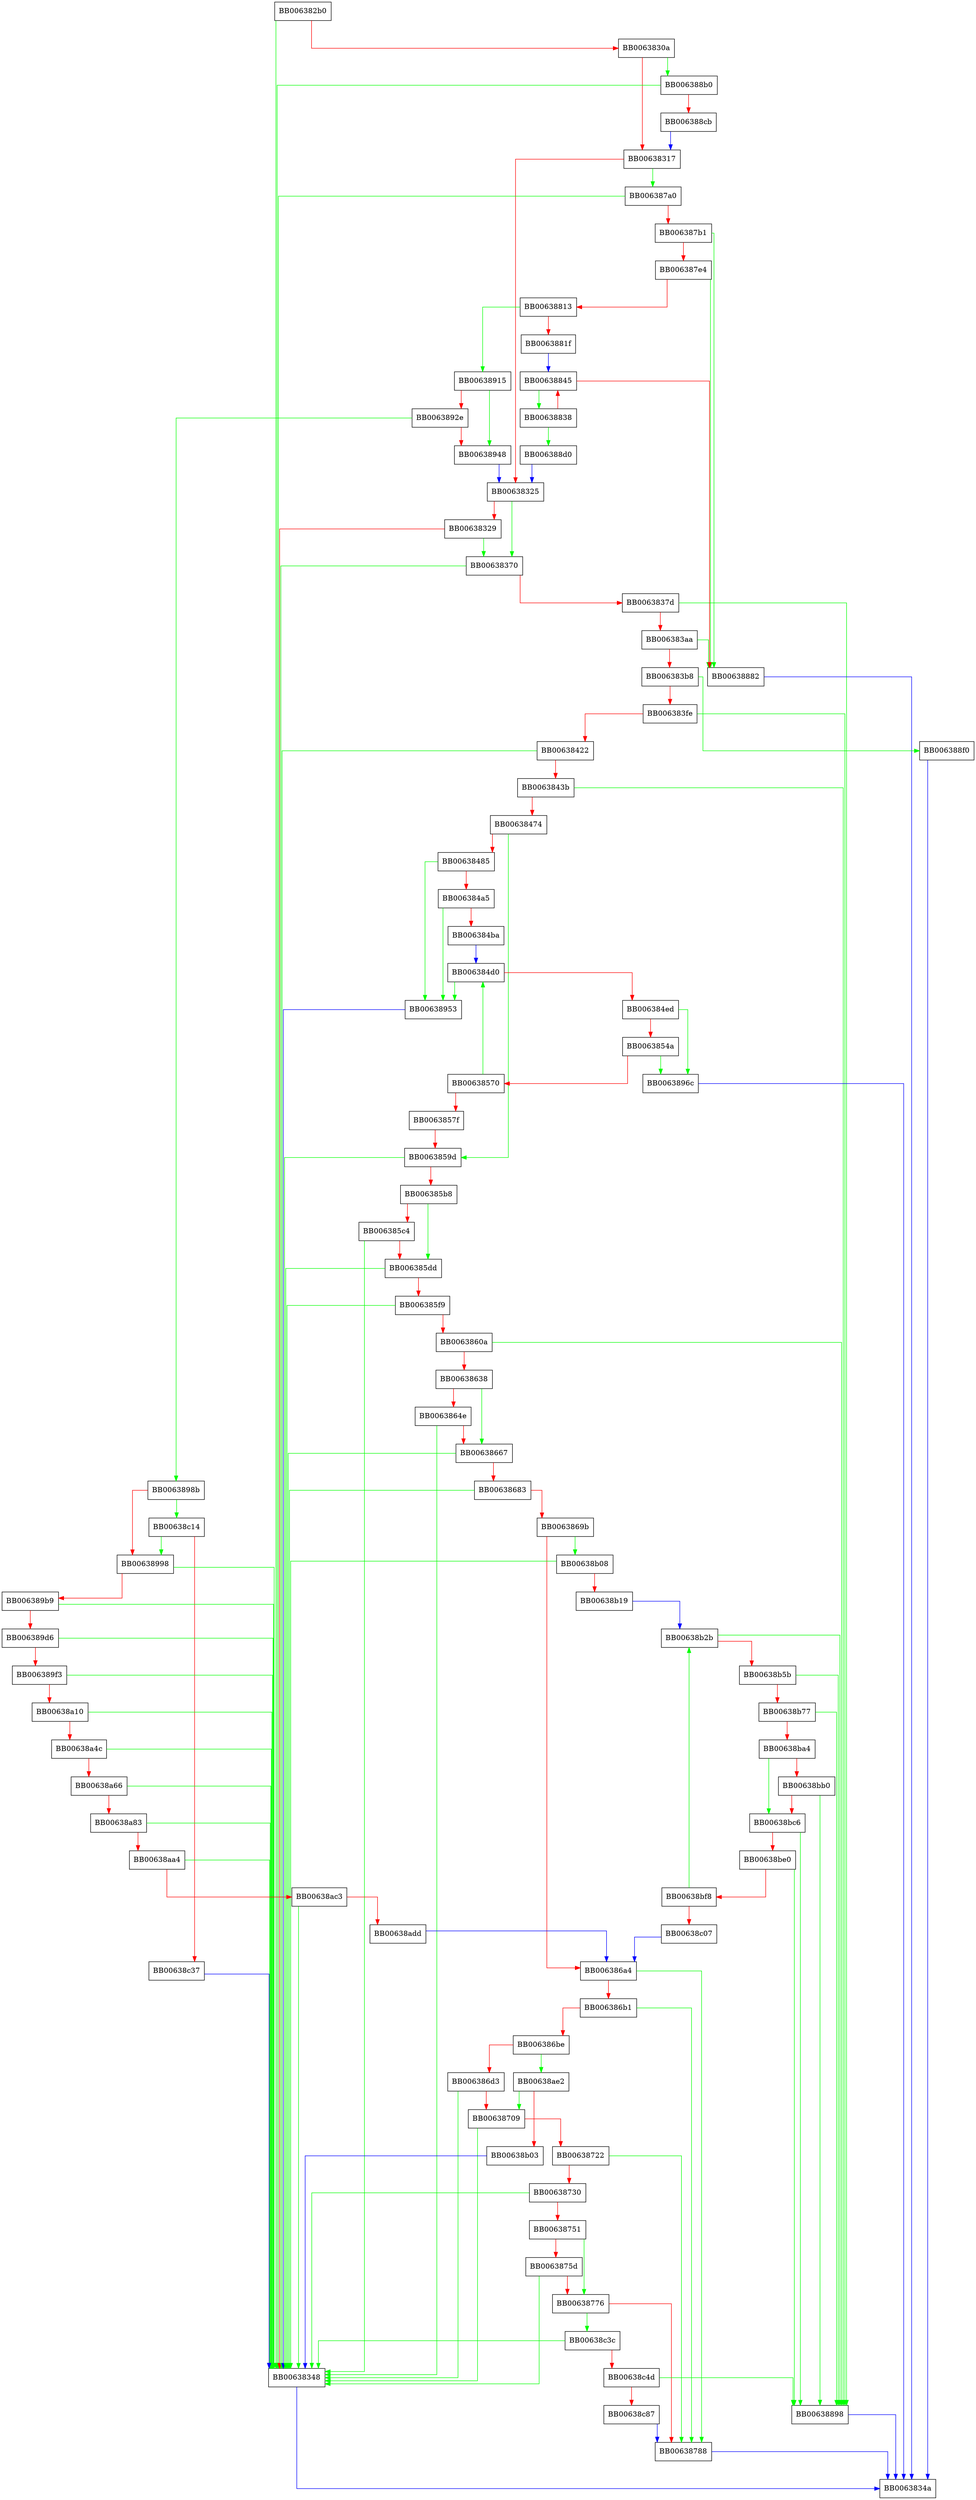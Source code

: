 digraph rsa_ossl_mod_exp {
  node [shape="box"];
  graph [splines=ortho];
  BB006382b0 -> BB00638348 [color="green"];
  BB006382b0 -> BB0063830a [color="red"];
  BB0063830a -> BB006388b0 [color="green"];
  BB0063830a -> BB00638317 [color="red"];
  BB00638317 -> BB006387a0 [color="green"];
  BB00638317 -> BB00638325 [color="red"];
  BB00638325 -> BB00638370 [color="green"];
  BB00638325 -> BB00638329 [color="red"];
  BB00638329 -> BB00638370 [color="green"];
  BB00638329 -> BB00638348 [color="red"];
  BB00638348 -> BB0063834a [color="blue"];
  BB00638370 -> BB00638348 [color="green"];
  BB00638370 -> BB0063837d [color="red"];
  BB0063837d -> BB00638898 [color="green"];
  BB0063837d -> BB006383aa [color="red"];
  BB006383aa -> BB00638882 [color="green"];
  BB006383aa -> BB006383b8 [color="red"];
  BB006383b8 -> BB006388f0 [color="green"];
  BB006383b8 -> BB006383fe [color="red"];
  BB006383fe -> BB00638898 [color="green"];
  BB006383fe -> BB00638422 [color="red"];
  BB00638422 -> BB00638348 [color="green"];
  BB00638422 -> BB0063843b [color="red"];
  BB0063843b -> BB00638898 [color="green"];
  BB0063843b -> BB00638474 [color="red"];
  BB00638474 -> BB0063859d [color="green"];
  BB00638474 -> BB00638485 [color="red"];
  BB00638485 -> BB00638953 [color="green"];
  BB00638485 -> BB006384a5 [color="red"];
  BB006384a5 -> BB00638953 [color="green"];
  BB006384a5 -> BB006384ba [color="red"];
  BB006384ba -> BB006384d0 [color="blue"];
  BB006384d0 -> BB00638953 [color="green"];
  BB006384d0 -> BB006384ed [color="red"];
  BB006384ed -> BB0063896c [color="green"];
  BB006384ed -> BB0063854a [color="red"];
  BB0063854a -> BB0063896c [color="green"];
  BB0063854a -> BB00638570 [color="red"];
  BB00638570 -> BB006384d0 [color="green"];
  BB00638570 -> BB0063857f [color="red"];
  BB0063857f -> BB0063859d [color="red"];
  BB0063859d -> BB00638348 [color="green"];
  BB0063859d -> BB006385b8 [color="red"];
  BB006385b8 -> BB006385dd [color="green"];
  BB006385b8 -> BB006385c4 [color="red"];
  BB006385c4 -> BB00638348 [color="green"];
  BB006385c4 -> BB006385dd [color="red"];
  BB006385dd -> BB00638348 [color="green"];
  BB006385dd -> BB006385f9 [color="red"];
  BB006385f9 -> BB00638348 [color="green"];
  BB006385f9 -> BB0063860a [color="red"];
  BB0063860a -> BB00638898 [color="green"];
  BB0063860a -> BB00638638 [color="red"];
  BB00638638 -> BB00638667 [color="green"];
  BB00638638 -> BB0063864e [color="red"];
  BB0063864e -> BB00638348 [color="green"];
  BB0063864e -> BB00638667 [color="red"];
  BB00638667 -> BB00638348 [color="green"];
  BB00638667 -> BB00638683 [color="red"];
  BB00638683 -> BB00638348 [color="green"];
  BB00638683 -> BB0063869b [color="red"];
  BB0063869b -> BB00638b08 [color="green"];
  BB0063869b -> BB006386a4 [color="red"];
  BB006386a4 -> BB00638788 [color="green"];
  BB006386a4 -> BB006386b1 [color="red"];
  BB006386b1 -> BB00638788 [color="green"];
  BB006386b1 -> BB006386be [color="red"];
  BB006386be -> BB00638ae2 [color="green"];
  BB006386be -> BB006386d3 [color="red"];
  BB006386d3 -> BB00638348 [color="green"];
  BB006386d3 -> BB00638709 [color="red"];
  BB00638709 -> BB00638348 [color="green"];
  BB00638709 -> BB00638722 [color="red"];
  BB00638722 -> BB00638788 [color="green"];
  BB00638722 -> BB00638730 [color="red"];
  BB00638730 -> BB00638348 [color="green"];
  BB00638730 -> BB00638751 [color="red"];
  BB00638751 -> BB00638776 [color="green"];
  BB00638751 -> BB0063875d [color="red"];
  BB0063875d -> BB00638348 [color="green"];
  BB0063875d -> BB00638776 [color="red"];
  BB00638776 -> BB00638c3c [color="green"];
  BB00638776 -> BB00638788 [color="red"];
  BB00638788 -> BB0063834a [color="blue"];
  BB006387a0 -> BB00638348 [color="green"];
  BB006387a0 -> BB006387b1 [color="red"];
  BB006387b1 -> BB00638882 [color="green"];
  BB006387b1 -> BB006387e4 [color="red"];
  BB006387e4 -> BB00638882 [color="green"];
  BB006387e4 -> BB00638813 [color="red"];
  BB00638813 -> BB00638915 [color="green"];
  BB00638813 -> BB0063881f [color="red"];
  BB0063881f -> BB00638845 [color="blue"];
  BB00638838 -> BB006388d0 [color="green"];
  BB00638838 -> BB00638845 [color="red"];
  BB00638845 -> BB00638838 [color="green"];
  BB00638845 -> BB00638882 [color="red"];
  BB00638882 -> BB0063834a [color="blue"];
  BB00638898 -> BB0063834a [color="blue"];
  BB006388b0 -> BB00638348 [color="green"];
  BB006388b0 -> BB006388cb [color="red"];
  BB006388cb -> BB00638317 [color="blue"];
  BB006388d0 -> BB00638325 [color="blue"];
  BB006388f0 -> BB0063834a [color="blue"];
  BB00638915 -> BB00638948 [color="green"];
  BB00638915 -> BB0063892e [color="red"];
  BB0063892e -> BB0063898b [color="green"];
  BB0063892e -> BB00638948 [color="red"];
  BB00638948 -> BB00638325 [color="blue"];
  BB00638953 -> BB00638348 [color="blue"];
  BB0063896c -> BB0063834a [color="blue"];
  BB0063898b -> BB00638c14 [color="green"];
  BB0063898b -> BB00638998 [color="red"];
  BB00638998 -> BB00638348 [color="green"];
  BB00638998 -> BB006389b9 [color="red"];
  BB006389b9 -> BB00638348 [color="green"];
  BB006389b9 -> BB006389d6 [color="red"];
  BB006389d6 -> BB00638348 [color="green"];
  BB006389d6 -> BB006389f3 [color="red"];
  BB006389f3 -> BB00638348 [color="green"];
  BB006389f3 -> BB00638a10 [color="red"];
  BB00638a10 -> BB00638348 [color="green"];
  BB00638a10 -> BB00638a4c [color="red"];
  BB00638a4c -> BB00638348 [color="green"];
  BB00638a4c -> BB00638a66 [color="red"];
  BB00638a66 -> BB00638348 [color="green"];
  BB00638a66 -> BB00638a83 [color="red"];
  BB00638a83 -> BB00638348 [color="green"];
  BB00638a83 -> BB00638aa4 [color="red"];
  BB00638aa4 -> BB00638348 [color="green"];
  BB00638aa4 -> BB00638ac3 [color="red"];
  BB00638ac3 -> BB00638348 [color="green"];
  BB00638ac3 -> BB00638add [color="red"];
  BB00638add -> BB006386a4 [color="blue"];
  BB00638ae2 -> BB00638709 [color="green"];
  BB00638ae2 -> BB00638b03 [color="red"];
  BB00638b03 -> BB00638348 [color="blue"];
  BB00638b08 -> BB00638348 [color="green"];
  BB00638b08 -> BB00638b19 [color="red"];
  BB00638b19 -> BB00638b2b [color="blue"];
  BB00638b2b -> BB00638898 [color="green"];
  BB00638b2b -> BB00638b5b [color="red"];
  BB00638b5b -> BB00638898 [color="green"];
  BB00638b5b -> BB00638b77 [color="red"];
  BB00638b77 -> BB00638898 [color="green"];
  BB00638b77 -> BB00638ba4 [color="red"];
  BB00638ba4 -> BB00638bc6 [color="green"];
  BB00638ba4 -> BB00638bb0 [color="red"];
  BB00638bb0 -> BB00638898 [color="green"];
  BB00638bb0 -> BB00638bc6 [color="red"];
  BB00638bc6 -> BB00638898 [color="green"];
  BB00638bc6 -> BB00638be0 [color="red"];
  BB00638be0 -> BB00638898 [color="green"];
  BB00638be0 -> BB00638bf8 [color="red"];
  BB00638bf8 -> BB00638b2b [color="green"];
  BB00638bf8 -> BB00638c07 [color="red"];
  BB00638c07 -> BB006386a4 [color="blue"];
  BB00638c14 -> BB00638998 [color="green"];
  BB00638c14 -> BB00638c37 [color="red"];
  BB00638c37 -> BB00638348 [color="blue"];
  BB00638c3c -> BB00638348 [color="green"];
  BB00638c3c -> BB00638c4d [color="red"];
  BB00638c4d -> BB00638898 [color="green"];
  BB00638c4d -> BB00638c87 [color="red"];
  BB00638c87 -> BB00638788 [color="blue"];
}